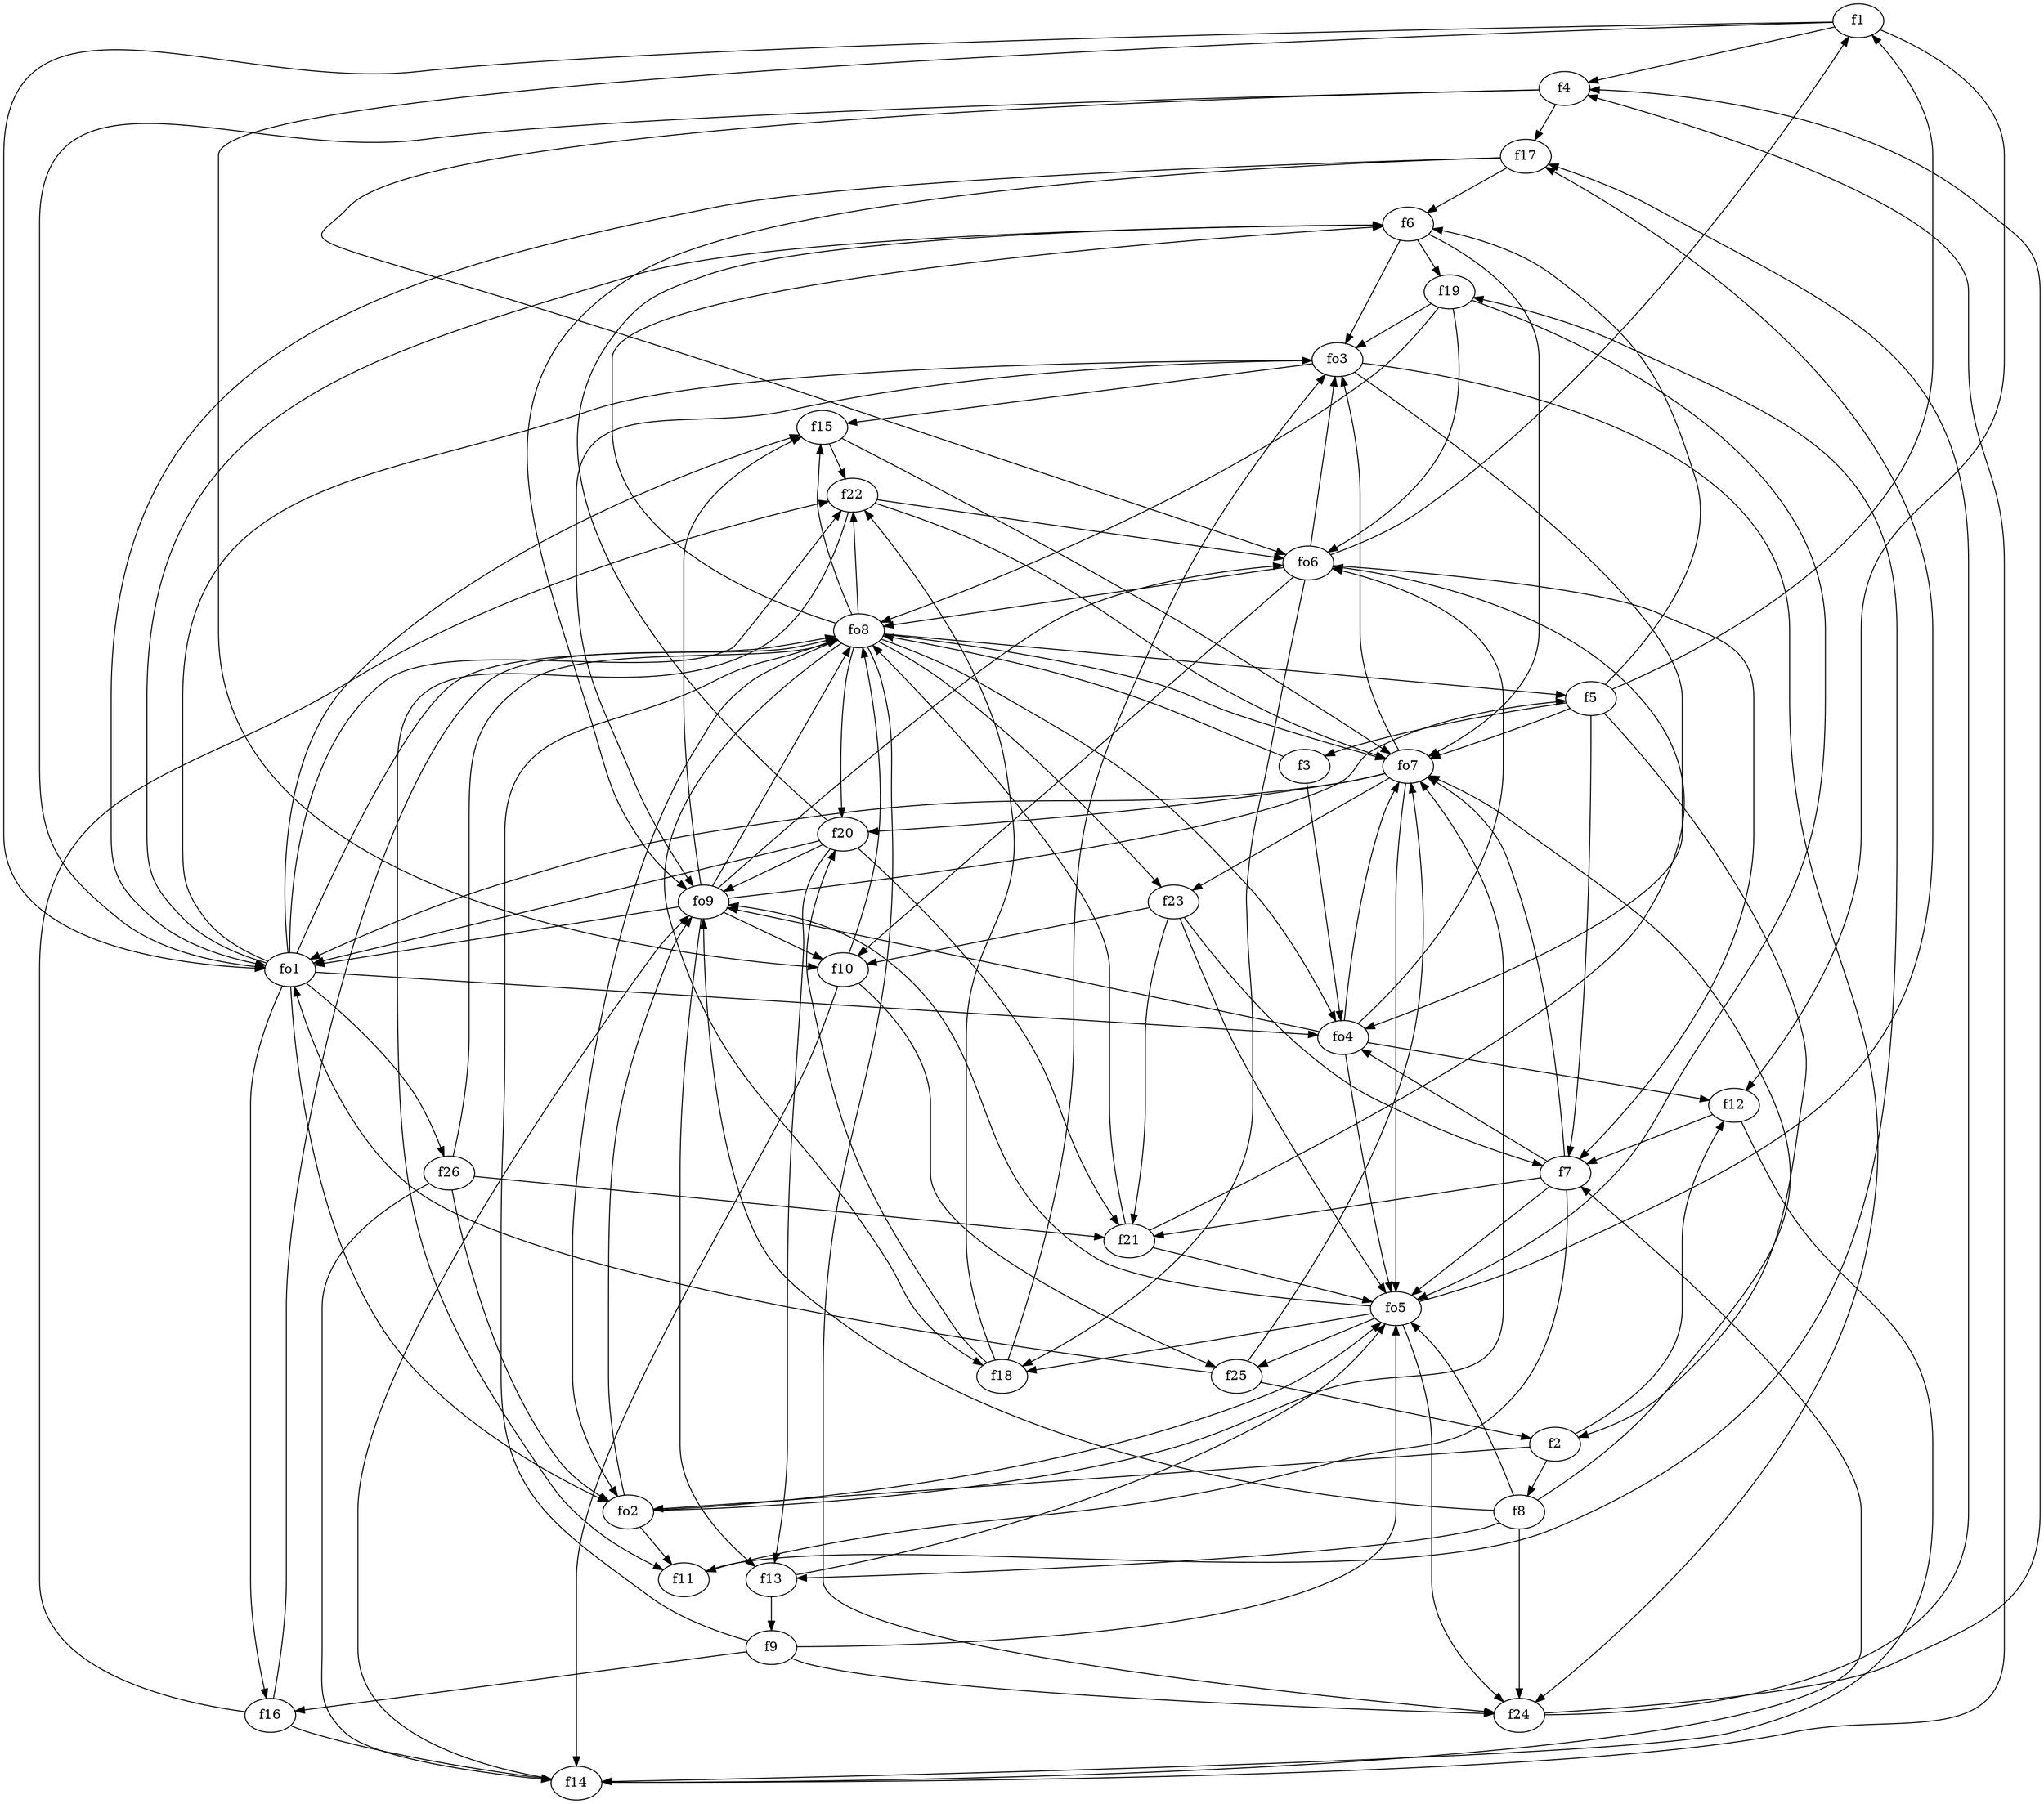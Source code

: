 strict digraph  {
f1;
f2;
f3;
f4;
f5;
f6;
f7;
f8;
f9;
f10;
f11;
f12;
f13;
f14;
f15;
f16;
f17;
f18;
f19;
f20;
f21;
f22;
f23;
f24;
f25;
f26;
fo1;
fo2;
fo3;
fo4;
fo5;
fo6;
fo7;
fo8;
fo9;
f1 -> fo1  [weight=2];
f1 -> f4  [weight=2];
f1 -> f10  [weight=2];
f1 -> f12  [weight=2];
f2 -> f12  [weight=2];
f2 -> f8  [weight=2];
f2 -> fo2  [weight=2];
f3 -> fo8  [weight=2];
f3 -> fo4  [weight=2];
f4 -> fo6  [weight=2];
f4 -> f17  [weight=2];
f4 -> fo1  [weight=2];
f5 -> f2  [weight=2];
f5 -> f7  [weight=2];
f5 -> fo7  [weight=2];
f5 -> f1  [weight=2];
f5 -> f3  [weight=2];
f5 -> f6  [weight=2];
f6 -> f19  [weight=2];
f6 -> fo7  [weight=2];
f6 -> fo3  [weight=2];
f7 -> fo7  [weight=2];
f7 -> f21  [weight=2];
f7 -> fo5  [weight=2];
f7 -> fo4  [weight=2];
f7 -> f11  [weight=2];
f8 -> fo7  [weight=2];
f8 -> fo9  [weight=2];
f8 -> fo5  [weight=2];
f8 -> f24  [weight=2];
f8 -> f13  [weight=2];
f9 -> f16  [weight=2];
f9 -> fo8  [weight=2];
f9 -> f24  [weight=2];
f9 -> fo5  [weight=2];
f10 -> fo8  [weight=2];
f10 -> f25  [weight=2];
f10 -> f14  [weight=2];
f11 -> f19  [weight=2];
f12 -> f14  [weight=2];
f12 -> f7  [weight=2];
f13 -> fo5  [weight=2];
f13 -> f9  [weight=2];
f14 -> f7  [weight=2];
f14 -> f4  [weight=2];
f14 -> fo9  [weight=2];
f15 -> fo7  [weight=2];
f15 -> f22  [weight=2];
f16 -> fo8  [weight=2];
f16 -> f14  [weight=2];
f16 -> f22  [weight=2];
f17 -> fo1  [weight=2];
f17 -> fo9  [weight=2];
f17 -> f6  [weight=2];
f18 -> f22  [weight=2];
f18 -> f20  [weight=2];
f18 -> fo3  [weight=2];
f19 -> fo3  [weight=2];
f19 -> fo5  [weight=2];
f19 -> fo8  [weight=2];
f19 -> fo6  [weight=2];
f20 -> f21  [weight=2];
f20 -> fo9  [weight=2];
f20 -> fo1  [weight=2];
f20 -> f6  [weight=2];
f20 -> f13  [weight=2];
f21 -> fo5  [weight=2];
f21 -> fo6  [weight=2];
f21 -> fo8  [weight=2];
f22 -> fo6  [weight=2];
f22 -> f11  [weight=2];
f22 -> fo7  [weight=2];
f23 -> fo5  [weight=2];
f23 -> f21  [weight=2];
f23 -> f7  [weight=2];
f23 -> f10  [weight=2];
f24 -> f4  [weight=2];
f24 -> f17  [weight=2];
f25 -> f2  [weight=2];
f25 -> fo7  [weight=2];
f25 -> fo1  [weight=2];
f26 -> f14  [weight=2];
f26 -> fo2  [weight=2];
f26 -> f21  [weight=2];
f26 -> fo8  [weight=2];
fo1 -> fo8  [weight=2];
fo1 -> f15  [weight=2];
fo1 -> f16  [weight=2];
fo1 -> fo4  [weight=2];
fo1 -> fo3  [weight=2];
fo1 -> fo2  [weight=2];
fo1 -> f22  [weight=2];
fo1 -> f6  [weight=2];
fo1 -> f26  [weight=2];
fo2 -> fo5  [weight=2];
fo2 -> f11  [weight=2];
fo2 -> fo7  [weight=2];
fo2 -> fo9  [weight=2];
fo3 -> fo9  [weight=2];
fo3 -> f15  [weight=2];
fo3 -> f24  [weight=2];
fo3 -> fo4  [weight=2];
fo4 -> fo6  [weight=2];
fo4 -> fo7  [weight=2];
fo4 -> fo9  [weight=2];
fo4 -> f12  [weight=2];
fo4 -> fo5  [weight=2];
fo5 -> f24  [weight=2];
fo5 -> f25  [weight=2];
fo5 -> fo9  [weight=2];
fo5 -> f18  [weight=2];
fo5 -> f17  [weight=2];
fo6 -> f18  [weight=2];
fo6 -> f1  [weight=2];
fo6 -> f10  [weight=2];
fo6 -> f7  [weight=2];
fo6 -> fo3  [weight=2];
fo6 -> fo8  [weight=2];
fo7 -> fo5  [weight=2];
fo7 -> f20  [weight=2];
fo7 -> fo3  [weight=2];
fo7 -> fo1  [weight=2];
fo7 -> f23  [weight=2];
fo8 -> fo4  [weight=2];
fo8 -> f18  [weight=2];
fo8 -> fo2  [weight=2];
fo8 -> f5  [weight=2];
fo8 -> f6  [weight=2];
fo8 -> f24  [weight=2];
fo8 -> f15  [weight=2];
fo8 -> fo7  [weight=2];
fo8 -> f23  [weight=2];
fo8 -> f22  [weight=2];
fo8 -> f20  [weight=2];
fo9 -> f10  [weight=2];
fo9 -> fo1  [weight=2];
fo9 -> fo8  [weight=2];
fo9 -> f5  [weight=2];
fo9 -> f13  [weight=2];
fo9 -> f15  [weight=2];
fo9 -> fo6  [weight=2];
}
